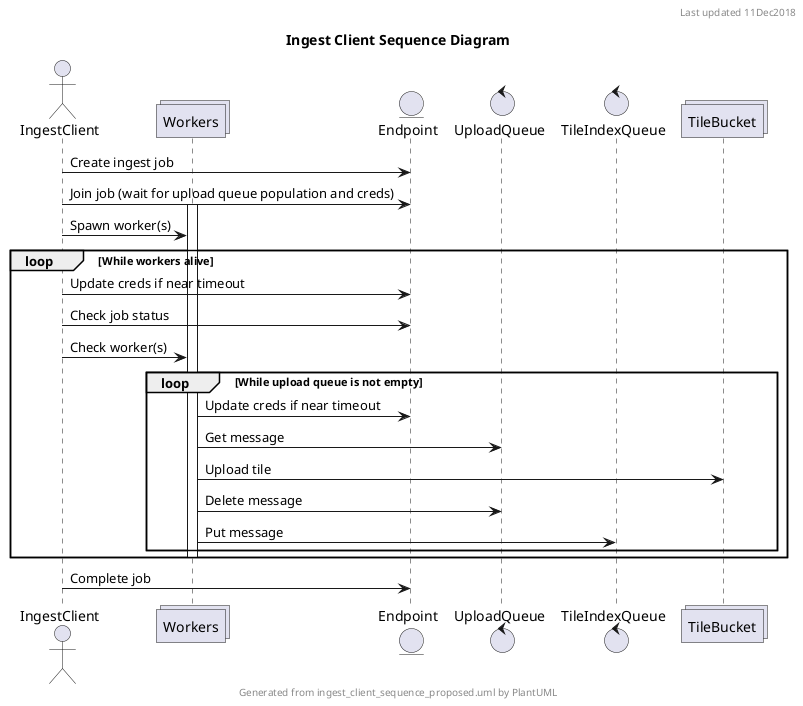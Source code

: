 @startuml

header Last updated 11Dec2018
footer Generated from ingest_client_sequence_proposed.uml by PlantUML
title Ingest Client Sequence Diagram

actor IngestClient as IC
collections Workers as W
entity Endpoint as E
control UploadQueue as UQ
control TileIndexQueue as TIQ
collections TileBucket as TB

IC->E: Create ingest job
IC->E: Join job (wait for upload queue population and creds)
activate W
IC->W: Spawn worker(s)

loop While workers alive
    IC->E: Update creds if near timeout
    IC->E: Check job status
    IC->W: Check worker(s)
    loop While upload queue is not empty
        W->E: Update creds if near timeout
        W->UQ: Get message
        W->TB: Upload tile
        W->UQ: Delete message
        W->TIQ: Put message
    end
    deactivate W
end

IC->E: Complete job

@enduml


